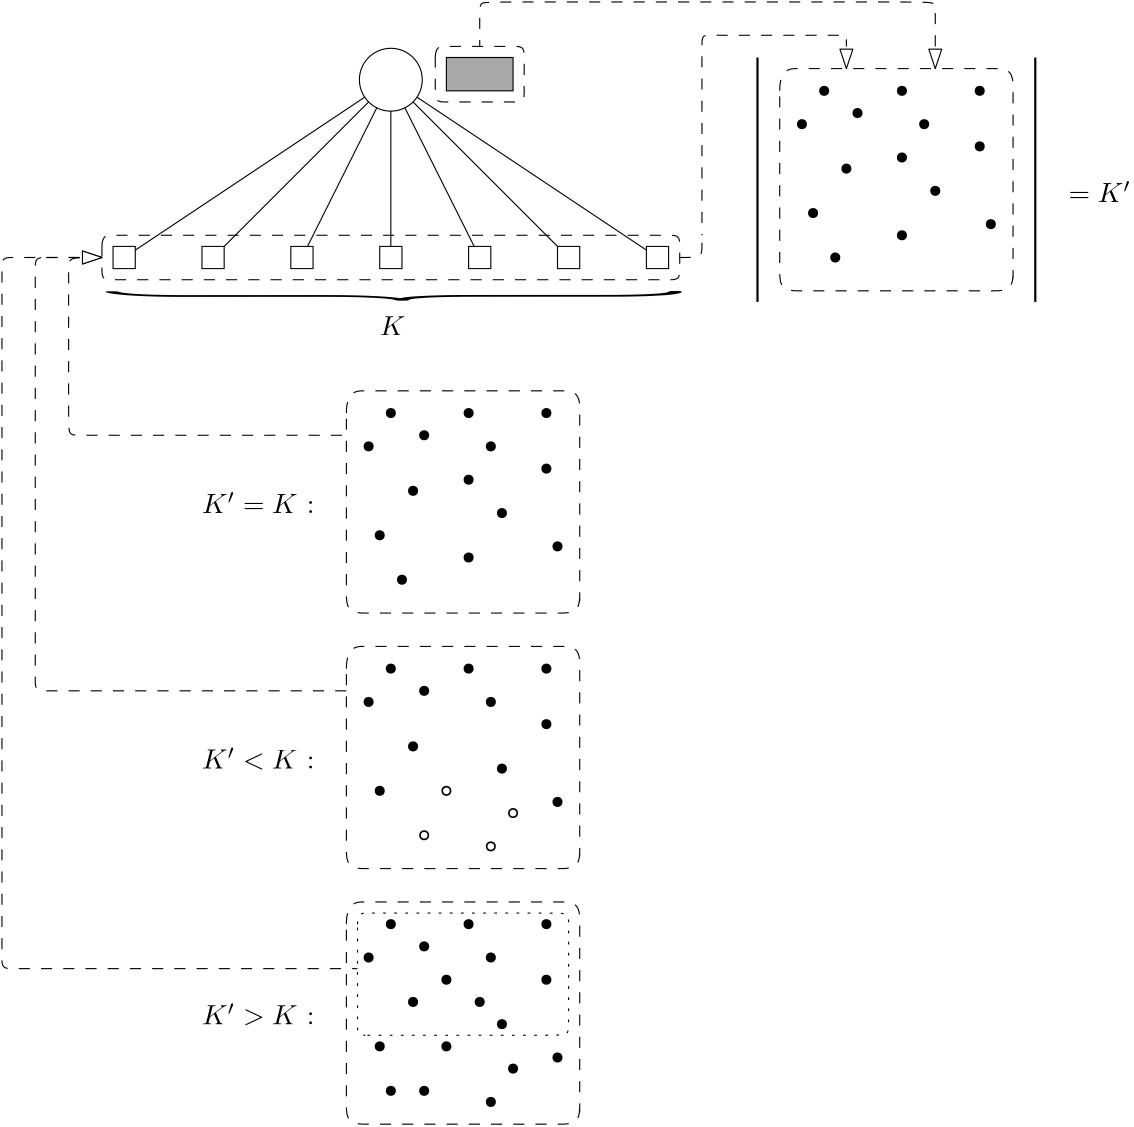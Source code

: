 <?xml version="1.0"?>
<!DOCTYPE ipe SYSTEM "ipe.dtd">
<ipe version="70107" creator="Ipe 7.2.2">
<info created="D:20160518121350" modified="D:20160519150218"/>
<ipestyle name="basic">
<symbol name="arrow/arc(spx)">
<path stroke="sym-stroke" fill="sym-stroke" pen="sym-pen">
0 0 m
-1 0.333 l
-1 -0.333 l
h
</path>
</symbol>
<symbol name="arrow/farc(spx)">
<path stroke="sym-stroke" fill="white" pen="sym-pen">
0 0 m
-1 0.333 l
-1 -0.333 l
h
</path>
</symbol>
<symbol name="arrow/ptarc(spx)">
<path stroke="sym-stroke" fill="sym-stroke" pen="sym-pen">
0 0 m
-1 0.333 l
-0.8 0 l
-1 -0.333 l
h
</path>
</symbol>
<symbol name="arrow/fptarc(spx)">
<path stroke="sym-stroke" fill="white" pen="sym-pen">
0 0 m
-1 0.333 l
-0.8 0 l
-1 -0.333 l
h
</path>
</symbol>
<symbol name="mark/circle(sx)" transformations="translations">
<path fill="sym-stroke">
0.6 0 0 0.6 0 0 e
0.4 0 0 0.4 0 0 e
</path>
</symbol>
<symbol name="mark/disk(sx)" transformations="translations">
<path fill="sym-stroke">
0.6 0 0 0.6 0 0 e
</path>
</symbol>
<symbol name="mark/fdisk(sfx)" transformations="translations">
<group>
<path fill="sym-fill">
0.5 0 0 0.5 0 0 e
</path>
<path fill="sym-stroke" fillrule="eofill">
0.6 0 0 0.6 0 0 e
0.4 0 0 0.4 0 0 e
</path>
</group>
</symbol>
<symbol name="mark/box(sx)" transformations="translations">
<path fill="sym-stroke" fillrule="eofill">
-0.6 -0.6 m
0.6 -0.6 l
0.6 0.6 l
-0.6 0.6 l
h
-0.4 -0.4 m
0.4 -0.4 l
0.4 0.4 l
-0.4 0.4 l
h
</path>
</symbol>
<symbol name="mark/square(sx)" transformations="translations">
<path fill="sym-stroke">
-0.6 -0.6 m
0.6 -0.6 l
0.6 0.6 l
-0.6 0.6 l
h
</path>
</symbol>
<symbol name="mark/fsquare(sfx)" transformations="translations">
<group>
<path fill="sym-fill">
-0.5 -0.5 m
0.5 -0.5 l
0.5 0.5 l
-0.5 0.5 l
h
</path>
<path fill="sym-stroke" fillrule="eofill">
-0.6 -0.6 m
0.6 -0.6 l
0.6 0.6 l
-0.6 0.6 l
h
-0.4 -0.4 m
0.4 -0.4 l
0.4 0.4 l
-0.4 0.4 l
h
</path>
</group>
</symbol>
<symbol name="mark/cross(sx)" transformations="translations">
<group>
<path fill="sym-stroke">
-0.43 -0.57 m
0.57 0.43 l
0.43 0.57 l
-0.57 -0.43 l
h
</path>
<path fill="sym-stroke">
-0.43 0.57 m
0.57 -0.43 l
0.43 -0.57 l
-0.57 0.43 l
h
</path>
</group>
</symbol>
<symbol name="arrow/fnormal(spx)">
<path stroke="sym-stroke" fill="white" pen="sym-pen">
0 0 m
-1 0.333 l
-1 -0.333 l
h
</path>
</symbol>
<symbol name="arrow/pointed(spx)">
<path stroke="sym-stroke" fill="sym-stroke" pen="sym-pen">
0 0 m
-1 0.333 l
-0.8 0 l
-1 -0.333 l
h
</path>
</symbol>
<symbol name="arrow/fpointed(spx)">
<path stroke="sym-stroke" fill="white" pen="sym-pen">
0 0 m
-1 0.333 l
-0.8 0 l
-1 -0.333 l
h
</path>
</symbol>
<symbol name="arrow/linear(spx)">
<path stroke="sym-stroke" pen="sym-pen">
-1 0.333 m
0 0 l
-1 -0.333 l
</path>
</symbol>
<symbol name="arrow/fdouble(spx)">
<path stroke="sym-stroke" fill="white" pen="sym-pen">
0 0 m
-1 0.333 l
-1 -0.333 l
h
-1 0 m
-2 0.333 l
-2 -0.333 l
h
</path>
</symbol>
<symbol name="arrow/double(spx)">
<path stroke="sym-stroke" fill="sym-stroke" pen="sym-pen">
0 0 m
-1 0.333 l
-1 -0.333 l
h
-1 0 m
-2 0.333 l
-2 -0.333 l
h
</path>
</symbol>
<pen name="heavier" value="0.8"/>
<pen name="fat" value="1.2"/>
<pen name="ultrafat" value="2"/>
<symbolsize name="large" value="5"/>
<symbolsize name="small" value="2"/>
<symbolsize name="tiny" value="1.1"/>
<arrowsize name="large" value="10"/>
<arrowsize name="small" value="5"/>
<arrowsize name="tiny" value="3"/>
<color name="red" value="1 0 0"/>
<color name="green" value="0 1 0"/>
<color name="blue" value="0 0 1"/>
<color name="yellow" value="1 1 0"/>
<color name="orange" value="1 0.647 0"/>
<color name="gold" value="1 0.843 0"/>
<color name="purple" value="0.627 0.125 0.941"/>
<color name="gray" value="0.745"/>
<color name="brown" value="0.647 0.165 0.165"/>
<color name="navy" value="0 0 0.502"/>
<color name="pink" value="1 0.753 0.796"/>
<color name="seagreen" value="0.18 0.545 0.341"/>
<color name="turquoise" value="0.251 0.878 0.816"/>
<color name="violet" value="0.933 0.51 0.933"/>
<color name="darkblue" value="0 0 0.545"/>
<color name="darkcyan" value="0 0.545 0.545"/>
<color name="darkgray" value="0.663"/>
<color name="darkgreen" value="0 0.392 0"/>
<color name="darkmagenta" value="0.545 0 0.545"/>
<color name="darkorange" value="1 0.549 0"/>
<color name="darkred" value="0.545 0 0"/>
<color name="lightblue" value="0.678 0.847 0.902"/>
<color name="lightcyan" value="0.878 1 1"/>
<color name="lightgray" value="0.827"/>
<color name="lightgreen" value="0.565 0.933 0.565"/>
<color name="lightyellow" value="1 1 0.878"/>
<dashstyle name="dashed" value="[4] 0"/>
<dashstyle name="dotted" value="[1 3] 0"/>
<dashstyle name="dash dotted" value="[4 2 1 2] 0"/>
<dashstyle name="dash dot dotted" value="[4 2 1 2 1 2] 0"/>
<textsize name="large" value="\large"/>
<textsize name="Large" value="\Large"/>
<textsize name="LARGE" value="\LARGE"/>
<textsize name="huge" value="\huge"/>
<textsize name="Huge" value="\Huge"/>
<textsize name="small" value="\small"/>
<textsize name="footnote" value="\footnotesize"/>
<textsize name="tiny" value="\tiny"/>
<textstyle name="center" begin="\begin{center}" end="\end{center}"/>
<textstyle name="itemize" begin="\begin{itemize}" end="\end{itemize}"/>
<textstyle name="item" begin="\begin{itemize}\item{}" end="\end{itemize}"/>
<gridsize name="4 pts" value="4"/>
<gridsize name="8 pts (~3 mm)" value="8"/>
<gridsize name="16 pts (~6 mm)" value="16"/>
<gridsize name="32 pts (~12 mm)" value="32"/>
<gridsize name="10 pts (~3.5 mm)" value="10"/>
<gridsize name="20 pts (~7 mm)" value="20"/>
<gridsize name="14 pts (~5 mm)" value="14"/>
<gridsize name="28 pts (~10 mm)" value="28"/>
<gridsize name="56 pts (~20 mm)" value="56"/>
<anglesize name="90 deg" value="90"/>
<anglesize name="60 deg" value="60"/>
<anglesize name="45 deg" value="45"/>
<anglesize name="30 deg" value="30"/>
<anglesize name="22.5 deg" value="22.5"/>
<opacity name="10%" value="0.1"/>
<opacity name="30%" value="0.3"/>
<opacity name="50%" value="0.5"/>
<opacity name="75%" value="0.75"/>
<tiling name="falling" angle="-60" step="4" width="1"/>
<tiling name="rising" angle="30" step="4" width="1"/>
</ipestyle>
<page>
<layer name="alpha"/>
<view layers="alpha" active="alpha"/>
<path layer="alpha" matrix="1.2 0 0 1.33333 -51.2 -250.667" stroke="black">
176 752 m
256 704 l
256 704 l
</path>
<path matrix="1.2 0 0 1.33333 -32 -250.667" stroke="black" fill="white">
160 752 m
80 704 l
80 704 l
</path>
<path matrix="1 0 0 1 -44 184" stroke="black" fill="darkgray">
224 576 m
224 564 l
248 564 l
248 576 l
h
</path>
<path matrix="1 0 0 1 0 -16" stroke="black" fill="white">
60 708 m
60 700 l
68 700 l
68 708 l
h
</path>
<path stroke="black" fill="white">
160 752 m
96 688 l
</path>
<path stroke="black" fill="white">
160 752 m
128 688 l
128 688 l
</path>
<path stroke="black" fill="white">
160 752 m
160 688 l
160 688 l
</path>
<path stroke="black" fill="white">
160 752 m
192 688 l
192 688 l
</path>
<path stroke="black" fill="white">
160 752 m
224 688 l
224 688 l
</path>
<path matrix="1 0 0 1 -16 0" stroke="black" fill="white">
11.3137 0 0 11.3137 176 752 e
</path>
<path matrix="1 0 0 1 32 -16" stroke="black" fill="white">
60 708 m
60 700 l
68 700 l
68 708 l
h
</path>
<path matrix="1 0 0 1 64 -16" stroke="black" fill="white">
60 708 m
60 700 l
68 700 l
68 708 l
h
</path>
<path matrix="1 0 0 1 96 -16" stroke="black" fill="white">
60 708 m
60 700 l
68 700 l
68 708 l
h
</path>
<path matrix="1 0 0 1 128 -16" stroke="black" fill="white">
60 708 m
60 700 l
68 700 l
68 708 l
h
</path>
<path matrix="1 0 0 1 160 -16" stroke="black" fill="white">
60 708 m
60 700 l
68 700 l
68 708 l
h
</path>
<path matrix="1 0 0 1 192 -16" stroke="black" fill="white">
60 708 m
60 700 l
68 700 l
68 708 l
h
</path>
<path stroke="black" dash="dashed">
56 692 m
56 696
60 696
60 696
260 696
260 696
264 696
264 692
264 692
264 684
264 684
264 680
260 680
260 680
60 680
60 680
56 680
56 684
56 684
56 692
56 692 c
</path>
<path stroke="black" dash="dashed">
176 760 m
176 764
180 764
180 764
204 764
204 764
208 764
208 760
208 760
208 748
208 748
208 744
204 744
204 744
180 744
180 744
176 744
176 748
176 748
176 760
176 760 c
</path>
<use name="mark/disk(sx)" pos="312 704" size="normal" stroke="black"/>
<use name="mark/disk(sx)" pos="324 720" size="normal" stroke="black"/>
<use name="mark/disk(sx)" pos="308 736" size="normal" stroke="black"/>
<use name="mark/disk(sx)" pos="344 748" size="normal" stroke="black"/>
<use name="mark/disk(sx)" pos="356 712" size="normal" stroke="black"/>
<use name="mark/disk(sx)" pos="344 696" size="normal" stroke="black"/>
<use name="mark/disk(sx)" pos="352 736" size="normal" stroke="black"/>
<use name="mark/disk(sx)" pos="372 728" size="normal" stroke="black"/>
<use name="mark/disk(sx)" pos="376 700" size="normal" stroke="black"/>
<use name="mark/disk(sx)" pos="372 748" size="normal" stroke="black"/>
<use name="mark/disk(sx)" pos="344 724" size="normal" stroke="black"/>
<use name="mark/disk(sx)" pos="328 740" size="normal" stroke="black"/>
<use name="mark/disk(sx)" pos="320 688" size="normal" stroke="black"/>
<use name="mark/disk(sx)" pos="316 748" size="normal" stroke="black"/>
<path stroke="black" dash="dashed">
300 748 m
300 756
308 756
308 756
376 756
376 756
384 756
384 748
384 748
384 680
384 680
384 684
384 684
384 676
376 676
376 676
308 676
308 676
300 676
300 684
300 684
300 748
300 748 c
</path>
<path matrix="1 0 0 1 4 0" stroke="black" pen="heavier">
288 760 m
288 672 l
288 672 l
288 672 l
</path>
<path matrix="1 0 0 1 104 0" stroke="black" pen="heavier">
288 760 m
288 672 l
288 672 l
288 672 l
</path>
<text matrix="1 0 0 1 148 128" transformations="translations" pos="256 580" stroke="black" type="label" width="22.485" height="7.49" depth="0" valign="baseline">$= K&apos;$</text>
<path stroke="black" dash="dashed" rarrow="farc/normal">
356 756 m
356 780
356 776
356 780
352 780
196 780
192 780
192 776
192 776
192 764
192 764 c
</path>
<path matrix="0.65 0 0 1 113.4 0" stroke="black" dash="dashed" rarrow="farc/normal">
324 756 m
324 764
324 768
324 764
324 768
320 768
320 768
248 768
248 768
244 768
244 764
244 764
244 696
244 696 c
</path>
<path stroke="black" dash="dashed">
264 688 m
268 688
272 688
272 692
272 696
272 696 c
</path>
<text matrix="-0.403788 0.388763 -8.36571 -0.00414858 5976.17 638.888" pos="92 684" stroke="black" type="label" width="12.394" height="18.587" depth="6.2" valign="baseline" size="Huge">\{</text>
<text matrix="1 0 0 1 -4 0" transformations="translations" pos="160 660" stroke="black" type="label" width="9.174" height="6.808" depth="0" valign="baseline">$K$</text>
<text matrix="1 0 0 1 -56 -16" transformations="translations" pos="148 612" stroke="black" type="label" width="40.515" height="7.49" depth="0" valign="baseline">$K&apos; = K$ :</text>
<use matrix="1 0 0 1 -156 -116" name="mark/disk(sx)" pos="312 704" size="normal" stroke="black"/>
<use matrix="1 0 0 1 -156 -116" name="mark/disk(sx)" pos="324 720" size="normal" stroke="black"/>
<use matrix="1 0 0 1 -156 -116" name="mark/disk(sx)" pos="308 736" size="normal" stroke="black"/>
<use matrix="1 0 0 1 -156 -116" name="mark/disk(sx)" pos="344 748" size="normal" stroke="black"/>
<use matrix="1 0 0 1 -156 -116" name="mark/disk(sx)" pos="356 712" size="normal" stroke="black"/>
<use matrix="1 0 0 1 -156 -116" name="mark/disk(sx)" pos="344 696" size="normal" stroke="black"/>
<use matrix="1 0 0 1 -156 -116" name="mark/disk(sx)" pos="352 736" size="normal" stroke="black"/>
<use matrix="1 0 0 1 -156 -116" name="mark/disk(sx)" pos="372 728" size="normal" stroke="black"/>
<use matrix="1 0 0 1 -156 -116" name="mark/disk(sx)" pos="376 700" size="normal" stroke="black"/>
<use matrix="1 0 0 1 -156 -116" name="mark/disk(sx)" pos="372 748" size="normal" stroke="black"/>
<use matrix="1 0 0 1 -156 -116" name="mark/disk(sx)" pos="344 724" size="normal" stroke="black"/>
<use matrix="1 0 0 1 -156 -116" name="mark/disk(sx)" pos="328 740" size="normal" stroke="black"/>
<use matrix="1 0 0 1 -156 -116" name="mark/disk(sx)" pos="320 688" size="normal" stroke="black"/>
<use matrix="1 0 0 1 -156 -116" name="mark/disk(sx)" pos="316 748" size="normal" stroke="black"/>
<path matrix="1 0 0 1 -156 -116" stroke="black" dash="dashed">
300 748 m
300 756
308 756
308 756
376 756
376 756
384 756
384 748
384 748
384 680
384 680
384 684
384 684
384 676
376 676
376 676
308 676
308 676
300 676
300 684
300 684
300 748
300 748 c
</path>
<path matrix="1 0 0 1.06667 0 -41.6" stroke="black" dash="dashed" rarrow="farc/normal">
56 684 m
48 684
44 684
44 680
44 680
44 628
44 624
48 624
48 624
144 624
144 624 c
</path>
<text matrix="1 0 0 1 -56 -108" transformations="translations" pos="148 612" stroke="black" type="label" width="40.515" height="7.489" depth="0.39" valign="baseline">$K&apos; &lt; K$ :</text>
<use matrix="1 0 0 1 -156 -208" name="mark/disk(sx)" pos="312 704" size="normal" stroke="black"/>
<use matrix="1 0 0 1 -156 -208" name="mark/disk(sx)" pos="324 720" size="normal" stroke="black"/>
<use matrix="1 0 0 1 -156 -208" name="mark/disk(sx)" pos="308 736" size="normal" stroke="black"/>
<use matrix="1 0 0 1 -156 -208" name="mark/disk(sx)" pos="344 748" size="normal" stroke="black"/>
<use matrix="1 0 0 1 -156 -208" name="mark/disk(sx)" pos="356 712" size="normal" stroke="black"/>
<use matrix="1 0 0 1 -156 -208" name="mark/disk(sx)" pos="352 736" size="normal" stroke="black"/>
<use matrix="1 0 0 1 -156 -208" name="mark/disk(sx)" pos="372 728" size="normal" stroke="black"/>
<use matrix="1 0 0 1 -156 -208" name="mark/disk(sx)" pos="376 700" size="normal" stroke="black"/>
<use matrix="1 0 0 1 -156 -208" name="mark/disk(sx)" pos="372 748" size="normal" stroke="black"/>
<use matrix="1 0 0 1 -156 -208" name="mark/disk(sx)" pos="328 740" size="normal" stroke="black"/>
<use matrix="1 0 0 1 -156 -208" name="mark/disk(sx)" pos="316 748" size="normal" stroke="black"/>
<path matrix="1 0 0 1 -156 -208" stroke="black" dash="dashed">
300 748 m
300 756
308 756
308 756
376 756
376 756
384 756
384 748
384 748
384 680
384 680
384 684
384 684
384 676
376 676
376 676
308 676
308 676
300 676
300 684
300 684
300 748
300 748 c
</path>
<path stroke="black" dash="dashed">
56 688 m
36 688
32 688
36 688
32 688
32 684
32 684
32 536
32 536
32 532
36 532
36 532
144 532
144 532 c
</path>
<use name="mark/circle(sx)" pos="180 496" size="normal" stroke="black"/>
<use name="mark/circle(sx)" pos="172 480" size="normal" stroke="black"/>
<use name="mark/circle(sx)" pos="196 476" size="normal" stroke="black"/>
<use name="mark/circle(sx)" pos="204 488" size="normal" stroke="black"/>
<text matrix="1 0 0 1 -56 -200" transformations="translations" pos="148 612" stroke="black" type="label" width="40.515" height="7.489" depth="0.39" valign="baseline">$K&apos; &gt; K$ :</text>
<use matrix="1 0 0 1 -156 -300" name="mark/disk(sx)" pos="312 704" size="normal" stroke="black"/>
<use matrix="1 0 0 1 -156 -300" name="mark/disk(sx)" pos="324 720" size="normal" stroke="black"/>
<use matrix="1 0 0 1 -156 -300" name="mark/disk(sx)" pos="308 736" size="normal" stroke="black"/>
<use matrix="1 0 0 1 -156 -300" name="mark/disk(sx)" pos="344 748" size="normal" stroke="black"/>
<use matrix="1 0 0 1 -156 -300" name="mark/disk(sx)" pos="356 712" size="normal" stroke="black"/>
<use matrix="1 0 0 1 -156 -300" name="mark/disk(sx)" pos="352 736" size="normal" stroke="black"/>
<use matrix="1 0 0 1 -156 -300" name="mark/disk(sx)" pos="372 728" size="normal" stroke="black"/>
<use matrix="1 0 0 1 -156 -300" name="mark/disk(sx)" pos="376 700" size="normal" stroke="black"/>
<use matrix="1 0 0 1 -156 -300" name="mark/disk(sx)" pos="372 748" size="normal" stroke="black"/>
<use matrix="1 0 0 1 -156 -300" name="mark/disk(sx)" pos="328 740" size="normal" stroke="black"/>
<use matrix="1 0 0 1 -156 -300" name="mark/disk(sx)" pos="316 748" size="normal" stroke="black"/>
<path matrix="1 0 0 1 -156 -300" stroke="black" dash="dashed">
300 748 m
300 756
308 756
308 756
376 756
376 756
384 756
384 748
384 748
384 680
384 680
384 684
384 684
384 676
376 676
376 676
308 676
308 676
300 676
300 684
300 684
300 748
300 748 c
</path>
<use matrix="1 0 0 1 0 -92" name="mark/disk(sx)" pos="180 496" size="normal" stroke="black"/>
<use matrix="1 0 0 1 0 -92" name="mark/disk(sx)" pos="172 480" size="normal" stroke="black"/>
<use matrix="1 0 0 1 0 -92" name="mark/disk(sx)" pos="196 476" size="normal" stroke="black"/>
<use matrix="1 0 0 1 0 -92" name="mark/disk(sx)" pos="204 488" size="normal" stroke="black"/>
<use matrix="1 0 0 1 -164 -292" name="mark/disk(sx)" pos="356 712" size="normal" stroke="black"/>
<use matrix="1 0 0 1 -176 -284" name="mark/disk(sx)" pos="356 712" size="normal" stroke="black"/>
<use matrix="1 0 0 1 -196 -324" name="mark/disk(sx)" pos="356 712" size="normal" stroke="black"/>
<path stroke="black" dash="dotted">
148 448 m
148 452
152 452
152 452
220 452
224 452
224 448
224 448
224 412
224 408
220 408
152 408
148 408
152 408
148 408
148 412
148 412
148 448
148 448 c
</path>
<path matrix="1 0 0 0.984615 0 6.64615" stroke="black" dash="dashed" rarrow="farc/normal">
56 692 m
24 692
24 692
20 692
20 688
20 688
20 436
20 436
20 432
24 432
24 432
148 432
148 432 c
</path>
</page>
</ipe>

